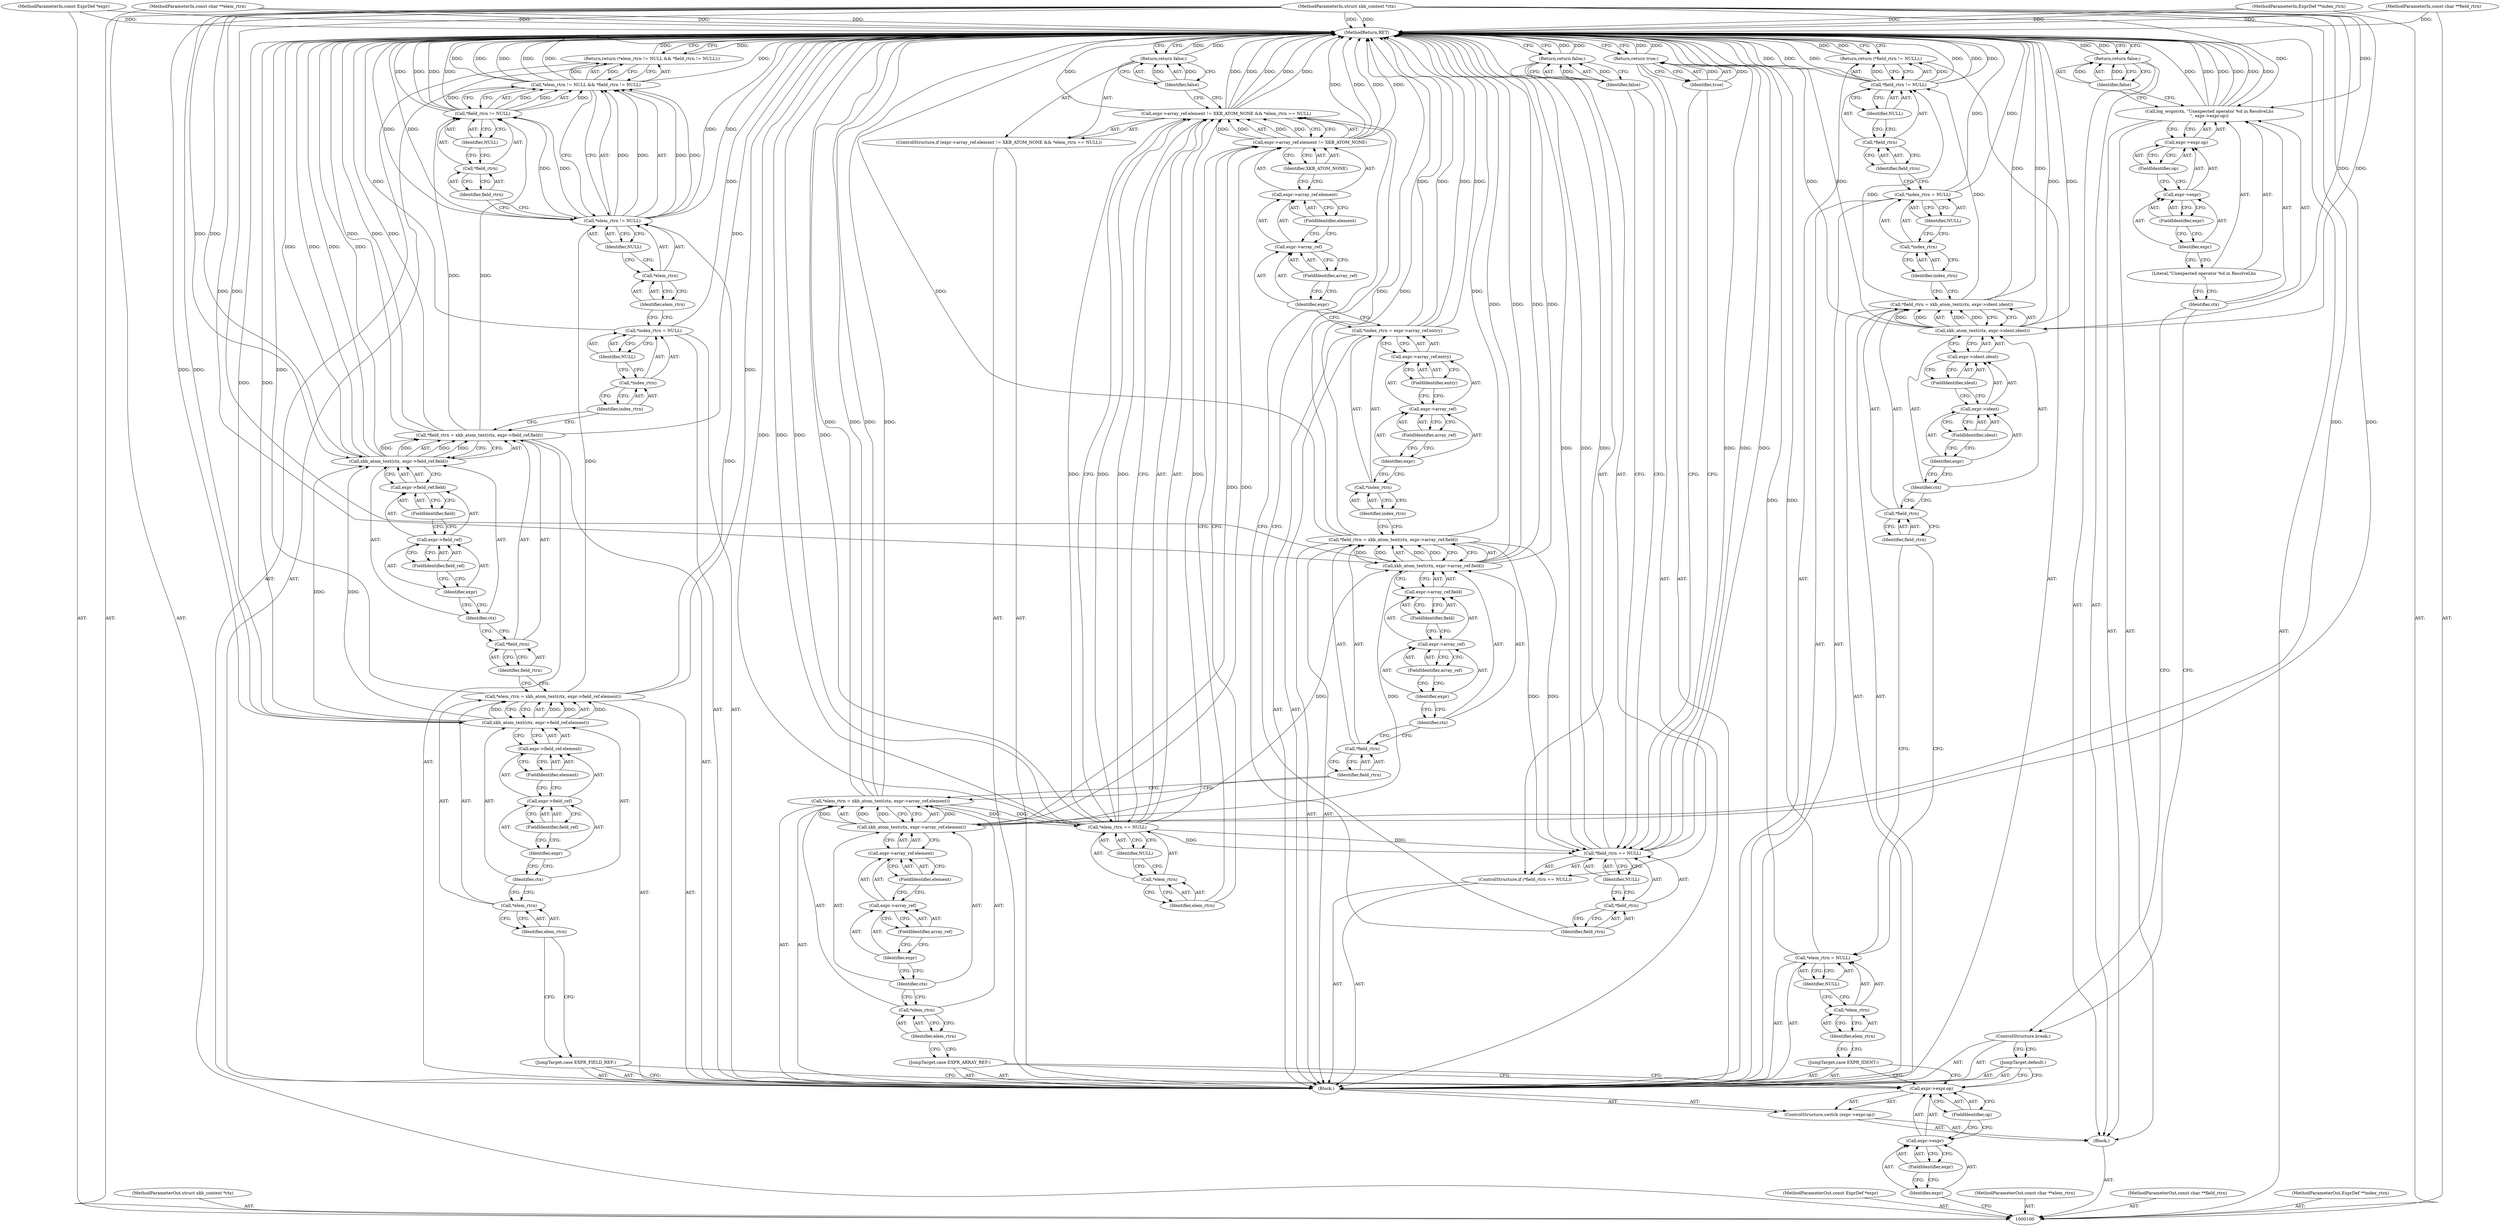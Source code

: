digraph "0_libxkbcommon_bb4909d2d8fa6b08155e449986a478101e2b2634" {
"1000238" [label="(MethodReturn,RET)"];
"1000101" [label="(MethodParameterIn,struct xkb_context *ctx)"];
"1000293" [label="(MethodParameterOut,struct xkb_context *ctx)"];
"1000102" [label="(MethodParameterIn,const ExprDef *expr)"];
"1000294" [label="(MethodParameterOut,const ExprDef *expr)"];
"1000134" [label="(Call,*field_rtrn != NULL)"];
"1000135" [label="(Call,*field_rtrn)"];
"1000136" [label="(Identifier,field_rtrn)"];
"1000137" [label="(Identifier,NULL)"];
"1000133" [label="(Return,return (*field_rtrn != NULL);)"];
"1000138" [label="(JumpTarget,case EXPR_FIELD_REF:)"];
"1000141" [label="(Identifier,elem_rtrn)"];
"1000142" [label="(Call,xkb_atom_text(ctx, expr->field_ref.element))"];
"1000143" [label="(Identifier,ctx)"];
"1000144" [label="(Call,expr->field_ref.element)"];
"1000145" [label="(Call,expr->field_ref)"];
"1000146" [label="(Identifier,expr)"];
"1000147" [label="(FieldIdentifier,field_ref)"];
"1000148" [label="(FieldIdentifier,element)"];
"1000139" [label="(Call,*elem_rtrn = xkb_atom_text(ctx, expr->field_ref.element))"];
"1000140" [label="(Call,*elem_rtrn)"];
"1000151" [label="(Identifier,field_rtrn)"];
"1000152" [label="(Call,xkb_atom_text(ctx, expr->field_ref.field))"];
"1000153" [label="(Identifier,ctx)"];
"1000154" [label="(Call,expr->field_ref.field)"];
"1000155" [label="(Call,expr->field_ref)"];
"1000156" [label="(Identifier,expr)"];
"1000157" [label="(FieldIdentifier,field_ref)"];
"1000158" [label="(FieldIdentifier,field)"];
"1000149" [label="(Call,*field_rtrn = xkb_atom_text(ctx, expr->field_ref.field))"];
"1000150" [label="(Call,*field_rtrn)"];
"1000161" [label="(Identifier,index_rtrn)"];
"1000162" [label="(Identifier,NULL)"];
"1000159" [label="(Call,*index_rtrn = NULL)"];
"1000160" [label="(Call,*index_rtrn)"];
"1000164" [label="(Call,*elem_rtrn != NULL && *field_rtrn != NULL)"];
"1000165" [label="(Call,*elem_rtrn != NULL)"];
"1000166" [label="(Call,*elem_rtrn)"];
"1000167" [label="(Identifier,elem_rtrn)"];
"1000168" [label="(Identifier,NULL)"];
"1000169" [label="(Call,*field_rtrn != NULL)"];
"1000170" [label="(Call,*field_rtrn)"];
"1000171" [label="(Identifier,field_rtrn)"];
"1000172" [label="(Identifier,NULL)"];
"1000163" [label="(Return,return (*elem_rtrn != NULL && *field_rtrn != NULL);)"];
"1000173" [label="(JumpTarget,case EXPR_ARRAY_REF:)"];
"1000176" [label="(Identifier,elem_rtrn)"];
"1000177" [label="(Call,xkb_atom_text(ctx, expr->array_ref.element))"];
"1000178" [label="(Identifier,ctx)"];
"1000179" [label="(Call,expr->array_ref.element)"];
"1000180" [label="(Call,expr->array_ref)"];
"1000181" [label="(Identifier,expr)"];
"1000182" [label="(FieldIdentifier,array_ref)"];
"1000183" [label="(FieldIdentifier,element)"];
"1000174" [label="(Call,*elem_rtrn = xkb_atom_text(ctx, expr->array_ref.element))"];
"1000175" [label="(Call,*elem_rtrn)"];
"1000186" [label="(Identifier,field_rtrn)"];
"1000187" [label="(Call,xkb_atom_text(ctx, expr->array_ref.field))"];
"1000188" [label="(Identifier,ctx)"];
"1000189" [label="(Call,expr->array_ref.field)"];
"1000190" [label="(Call,expr->array_ref)"];
"1000191" [label="(Identifier,expr)"];
"1000192" [label="(FieldIdentifier,array_ref)"];
"1000193" [label="(FieldIdentifier,field)"];
"1000184" [label="(Call,*field_rtrn = xkb_atom_text(ctx, expr->array_ref.field))"];
"1000185" [label="(Call,*field_rtrn)"];
"1000196" [label="(Identifier,index_rtrn)"];
"1000197" [label="(Call,expr->array_ref.entry)"];
"1000198" [label="(Call,expr->array_ref)"];
"1000199" [label="(Identifier,expr)"];
"1000200" [label="(FieldIdentifier,array_ref)"];
"1000201" [label="(FieldIdentifier,entry)"];
"1000194" [label="(Call,*index_rtrn = expr->array_ref.entry)"];
"1000195" [label="(Call,*index_rtrn)"];
"1000103" [label="(MethodParameterIn,const char **elem_rtrn)"];
"1000295" [label="(MethodParameterOut,const char **elem_rtrn)"];
"1000104" [label="(MethodParameterIn,const char **field_rtrn)"];
"1000296" [label="(MethodParameterOut,const char **field_rtrn)"];
"1000202" [label="(ControlStructure,if (expr->array_ref.element != XKB_ATOM_NONE && *elem_rtrn == NULL))"];
"1000208" [label="(FieldIdentifier,array_ref)"];
"1000209" [label="(FieldIdentifier,element)"];
"1000210" [label="(Identifier,XKB_ATOM_NONE)"];
"1000211" [label="(Call,*elem_rtrn == NULL)"];
"1000212" [label="(Call,*elem_rtrn)"];
"1000203" [label="(Call,expr->array_ref.element != XKB_ATOM_NONE && *elem_rtrn == NULL)"];
"1000204" [label="(Call,expr->array_ref.element != XKB_ATOM_NONE)"];
"1000205" [label="(Call,expr->array_ref.element)"];
"1000206" [label="(Call,expr->array_ref)"];
"1000207" [label="(Identifier,expr)"];
"1000213" [label="(Identifier,elem_rtrn)"];
"1000214" [label="(Identifier,NULL)"];
"1000215" [label="(Return,return false;)"];
"1000216" [label="(Identifier,false)"];
"1000217" [label="(ControlStructure,if (*field_rtrn == NULL))"];
"1000221" [label="(Identifier,NULL)"];
"1000218" [label="(Call,*field_rtrn == NULL)"];
"1000219" [label="(Call,*field_rtrn)"];
"1000220" [label="(Identifier,field_rtrn)"];
"1000222" [label="(Return,return false;)"];
"1000223" [label="(Identifier,false)"];
"1000225" [label="(Identifier,true)"];
"1000224" [label="(Return,return true;)"];
"1000226" [label="(JumpTarget,default:)"];
"1000227" [label="(ControlStructure,break;)"];
"1000229" [label="(Identifier,ctx)"];
"1000230" [label="(Literal,\"Unexpected operator %d in ResolveLhs\n\")"];
"1000228" [label="(Call,log_wsgo(ctx, \"Unexpected operator %d in ResolveLhs\n\", expr->expr.op))"];
"1000231" [label="(Call,expr->expr.op)"];
"1000232" [label="(Call,expr->expr)"];
"1000233" [label="(Identifier,expr)"];
"1000234" [label="(FieldIdentifier,expr)"];
"1000235" [label="(FieldIdentifier,op)"];
"1000237" [label="(Identifier,false)"];
"1000236" [label="(Return,return false;)"];
"1000105" [label="(MethodParameterIn,ExprDef **index_rtrn)"];
"1000297" [label="(MethodParameterOut,ExprDef **index_rtrn)"];
"1000106" [label="(Block,)"];
"1000108" [label="(Call,expr->expr.op)"];
"1000109" [label="(Call,expr->expr)"];
"1000110" [label="(Identifier,expr)"];
"1000111" [label="(FieldIdentifier,expr)"];
"1000112" [label="(FieldIdentifier,op)"];
"1000113" [label="(Block,)"];
"1000107" [label="(ControlStructure,switch (expr->expr.op))"];
"1000114" [label="(JumpTarget,case EXPR_IDENT:)"];
"1000118" [label="(Identifier,NULL)"];
"1000115" [label="(Call,*elem_rtrn = NULL)"];
"1000116" [label="(Call,*elem_rtrn)"];
"1000117" [label="(Identifier,elem_rtrn)"];
"1000122" [label="(Call,xkb_atom_text(ctx, expr->ident.ident))"];
"1000123" [label="(Identifier,ctx)"];
"1000124" [label="(Call,expr->ident.ident)"];
"1000125" [label="(Call,expr->ident)"];
"1000126" [label="(Identifier,expr)"];
"1000127" [label="(FieldIdentifier,ident)"];
"1000128" [label="(FieldIdentifier,ident)"];
"1000119" [label="(Call,*field_rtrn = xkb_atom_text(ctx, expr->ident.ident))"];
"1000120" [label="(Call,*field_rtrn)"];
"1000121" [label="(Identifier,field_rtrn)"];
"1000132" [label="(Identifier,NULL)"];
"1000129" [label="(Call,*index_rtrn = NULL)"];
"1000130" [label="(Call,*index_rtrn)"];
"1000131" [label="(Identifier,index_rtrn)"];
"1000238" -> "1000100"  [label="AST: "];
"1000238" -> "1000133"  [label="CFG: "];
"1000238" -> "1000163"  [label="CFG: "];
"1000238" -> "1000215"  [label="CFG: "];
"1000238" -> "1000222"  [label="CFG: "];
"1000238" -> "1000224"  [label="CFG: "];
"1000238" -> "1000236"  [label="CFG: "];
"1000184" -> "1000238"  [label="DDG: "];
"1000184" -> "1000238"  [label="DDG: "];
"1000204" -> "1000238"  [label="DDG: "];
"1000204" -> "1000238"  [label="DDG: "];
"1000164" -> "1000238"  [label="DDG: "];
"1000164" -> "1000238"  [label="DDG: "];
"1000164" -> "1000238"  [label="DDG: "];
"1000104" -> "1000238"  [label="DDG: "];
"1000152" -> "1000238"  [label="DDG: "];
"1000152" -> "1000238"  [label="DDG: "];
"1000228" -> "1000238"  [label="DDG: "];
"1000228" -> "1000238"  [label="DDG: "];
"1000228" -> "1000238"  [label="DDG: "];
"1000102" -> "1000238"  [label="DDG: "];
"1000194" -> "1000238"  [label="DDG: "];
"1000194" -> "1000238"  [label="DDG: "];
"1000119" -> "1000238"  [label="DDG: "];
"1000115" -> "1000238"  [label="DDG: "];
"1000187" -> "1000238"  [label="DDG: "];
"1000187" -> "1000238"  [label="DDG: "];
"1000165" -> "1000238"  [label="DDG: "];
"1000165" -> "1000238"  [label="DDG: "];
"1000129" -> "1000238"  [label="DDG: "];
"1000169" -> "1000238"  [label="DDG: "];
"1000169" -> "1000238"  [label="DDG: "];
"1000139" -> "1000238"  [label="DDG: "];
"1000218" -> "1000238"  [label="DDG: "];
"1000218" -> "1000238"  [label="DDG: "];
"1000218" -> "1000238"  [label="DDG: "];
"1000105" -> "1000238"  [label="DDG: "];
"1000159" -> "1000238"  [label="DDG: "];
"1000211" -> "1000238"  [label="DDG: "];
"1000211" -> "1000238"  [label="DDG: "];
"1000122" -> "1000238"  [label="DDG: "];
"1000122" -> "1000238"  [label="DDG: "];
"1000149" -> "1000238"  [label="DDG: "];
"1000149" -> "1000238"  [label="DDG: "];
"1000103" -> "1000238"  [label="DDG: "];
"1000142" -> "1000238"  [label="DDG: "];
"1000134" -> "1000238"  [label="DDG: "];
"1000134" -> "1000238"  [label="DDG: "];
"1000134" -> "1000238"  [label="DDG: "];
"1000203" -> "1000238"  [label="DDG: "];
"1000203" -> "1000238"  [label="DDG: "];
"1000203" -> "1000238"  [label="DDG: "];
"1000101" -> "1000238"  [label="DDG: "];
"1000174" -> "1000238"  [label="DDG: "];
"1000174" -> "1000238"  [label="DDG: "];
"1000236" -> "1000238"  [label="DDG: "];
"1000133" -> "1000238"  [label="DDG: "];
"1000224" -> "1000238"  [label="DDG: "];
"1000163" -> "1000238"  [label="DDG: "];
"1000215" -> "1000238"  [label="DDG: "];
"1000222" -> "1000238"  [label="DDG: "];
"1000101" -> "1000100"  [label="AST: "];
"1000101" -> "1000238"  [label="DDG: "];
"1000101" -> "1000122"  [label="DDG: "];
"1000101" -> "1000142"  [label="DDG: "];
"1000101" -> "1000152"  [label="DDG: "];
"1000101" -> "1000177"  [label="DDG: "];
"1000101" -> "1000187"  [label="DDG: "];
"1000101" -> "1000228"  [label="DDG: "];
"1000293" -> "1000100"  [label="AST: "];
"1000102" -> "1000100"  [label="AST: "];
"1000102" -> "1000238"  [label="DDG: "];
"1000294" -> "1000100"  [label="AST: "];
"1000134" -> "1000133"  [label="AST: "];
"1000134" -> "1000137"  [label="CFG: "];
"1000135" -> "1000134"  [label="AST: "];
"1000137" -> "1000134"  [label="AST: "];
"1000133" -> "1000134"  [label="CFG: "];
"1000134" -> "1000238"  [label="DDG: "];
"1000134" -> "1000238"  [label="DDG: "];
"1000134" -> "1000238"  [label="DDG: "];
"1000134" -> "1000133"  [label="DDG: "];
"1000119" -> "1000134"  [label="DDG: "];
"1000135" -> "1000134"  [label="AST: "];
"1000135" -> "1000136"  [label="CFG: "];
"1000136" -> "1000135"  [label="AST: "];
"1000137" -> "1000135"  [label="CFG: "];
"1000136" -> "1000135"  [label="AST: "];
"1000136" -> "1000129"  [label="CFG: "];
"1000135" -> "1000136"  [label="CFG: "];
"1000137" -> "1000134"  [label="AST: "];
"1000137" -> "1000135"  [label="CFG: "];
"1000134" -> "1000137"  [label="CFG: "];
"1000133" -> "1000113"  [label="AST: "];
"1000133" -> "1000134"  [label="CFG: "];
"1000134" -> "1000133"  [label="AST: "];
"1000238" -> "1000133"  [label="CFG: "];
"1000133" -> "1000238"  [label="DDG: "];
"1000134" -> "1000133"  [label="DDG: "];
"1000138" -> "1000113"  [label="AST: "];
"1000138" -> "1000108"  [label="CFG: "];
"1000141" -> "1000138"  [label="CFG: "];
"1000141" -> "1000140"  [label="AST: "];
"1000141" -> "1000138"  [label="CFG: "];
"1000140" -> "1000141"  [label="CFG: "];
"1000142" -> "1000139"  [label="AST: "];
"1000142" -> "1000144"  [label="CFG: "];
"1000143" -> "1000142"  [label="AST: "];
"1000144" -> "1000142"  [label="AST: "];
"1000139" -> "1000142"  [label="CFG: "];
"1000142" -> "1000238"  [label="DDG: "];
"1000142" -> "1000139"  [label="DDG: "];
"1000142" -> "1000139"  [label="DDG: "];
"1000101" -> "1000142"  [label="DDG: "];
"1000142" -> "1000152"  [label="DDG: "];
"1000143" -> "1000142"  [label="AST: "];
"1000143" -> "1000140"  [label="CFG: "];
"1000146" -> "1000143"  [label="CFG: "];
"1000144" -> "1000142"  [label="AST: "];
"1000144" -> "1000148"  [label="CFG: "];
"1000145" -> "1000144"  [label="AST: "];
"1000148" -> "1000144"  [label="AST: "];
"1000142" -> "1000144"  [label="CFG: "];
"1000145" -> "1000144"  [label="AST: "];
"1000145" -> "1000147"  [label="CFG: "];
"1000146" -> "1000145"  [label="AST: "];
"1000147" -> "1000145"  [label="AST: "];
"1000148" -> "1000145"  [label="CFG: "];
"1000146" -> "1000145"  [label="AST: "];
"1000146" -> "1000143"  [label="CFG: "];
"1000147" -> "1000146"  [label="CFG: "];
"1000147" -> "1000145"  [label="AST: "];
"1000147" -> "1000146"  [label="CFG: "];
"1000145" -> "1000147"  [label="CFG: "];
"1000148" -> "1000144"  [label="AST: "];
"1000148" -> "1000145"  [label="CFG: "];
"1000144" -> "1000148"  [label="CFG: "];
"1000139" -> "1000113"  [label="AST: "];
"1000139" -> "1000142"  [label="CFG: "];
"1000140" -> "1000139"  [label="AST: "];
"1000142" -> "1000139"  [label="AST: "];
"1000151" -> "1000139"  [label="CFG: "];
"1000139" -> "1000238"  [label="DDG: "];
"1000142" -> "1000139"  [label="DDG: "];
"1000142" -> "1000139"  [label="DDG: "];
"1000139" -> "1000165"  [label="DDG: "];
"1000140" -> "1000139"  [label="AST: "];
"1000140" -> "1000141"  [label="CFG: "];
"1000141" -> "1000140"  [label="AST: "];
"1000143" -> "1000140"  [label="CFG: "];
"1000151" -> "1000150"  [label="AST: "];
"1000151" -> "1000139"  [label="CFG: "];
"1000150" -> "1000151"  [label="CFG: "];
"1000152" -> "1000149"  [label="AST: "];
"1000152" -> "1000154"  [label="CFG: "];
"1000153" -> "1000152"  [label="AST: "];
"1000154" -> "1000152"  [label="AST: "];
"1000149" -> "1000152"  [label="CFG: "];
"1000152" -> "1000238"  [label="DDG: "];
"1000152" -> "1000238"  [label="DDG: "];
"1000152" -> "1000149"  [label="DDG: "];
"1000152" -> "1000149"  [label="DDG: "];
"1000142" -> "1000152"  [label="DDG: "];
"1000101" -> "1000152"  [label="DDG: "];
"1000153" -> "1000152"  [label="AST: "];
"1000153" -> "1000150"  [label="CFG: "];
"1000156" -> "1000153"  [label="CFG: "];
"1000154" -> "1000152"  [label="AST: "];
"1000154" -> "1000158"  [label="CFG: "];
"1000155" -> "1000154"  [label="AST: "];
"1000158" -> "1000154"  [label="AST: "];
"1000152" -> "1000154"  [label="CFG: "];
"1000155" -> "1000154"  [label="AST: "];
"1000155" -> "1000157"  [label="CFG: "];
"1000156" -> "1000155"  [label="AST: "];
"1000157" -> "1000155"  [label="AST: "];
"1000158" -> "1000155"  [label="CFG: "];
"1000156" -> "1000155"  [label="AST: "];
"1000156" -> "1000153"  [label="CFG: "];
"1000157" -> "1000156"  [label="CFG: "];
"1000157" -> "1000155"  [label="AST: "];
"1000157" -> "1000156"  [label="CFG: "];
"1000155" -> "1000157"  [label="CFG: "];
"1000158" -> "1000154"  [label="AST: "];
"1000158" -> "1000155"  [label="CFG: "];
"1000154" -> "1000158"  [label="CFG: "];
"1000149" -> "1000113"  [label="AST: "];
"1000149" -> "1000152"  [label="CFG: "];
"1000150" -> "1000149"  [label="AST: "];
"1000152" -> "1000149"  [label="AST: "];
"1000161" -> "1000149"  [label="CFG: "];
"1000149" -> "1000238"  [label="DDG: "];
"1000149" -> "1000238"  [label="DDG: "];
"1000152" -> "1000149"  [label="DDG: "];
"1000152" -> "1000149"  [label="DDG: "];
"1000149" -> "1000169"  [label="DDG: "];
"1000150" -> "1000149"  [label="AST: "];
"1000150" -> "1000151"  [label="CFG: "];
"1000151" -> "1000150"  [label="AST: "];
"1000153" -> "1000150"  [label="CFG: "];
"1000161" -> "1000160"  [label="AST: "];
"1000161" -> "1000149"  [label="CFG: "];
"1000160" -> "1000161"  [label="CFG: "];
"1000162" -> "1000159"  [label="AST: "];
"1000162" -> "1000160"  [label="CFG: "];
"1000159" -> "1000162"  [label="CFG: "];
"1000159" -> "1000113"  [label="AST: "];
"1000159" -> "1000162"  [label="CFG: "];
"1000160" -> "1000159"  [label="AST: "];
"1000162" -> "1000159"  [label="AST: "];
"1000167" -> "1000159"  [label="CFG: "];
"1000159" -> "1000238"  [label="DDG: "];
"1000160" -> "1000159"  [label="AST: "];
"1000160" -> "1000161"  [label="CFG: "];
"1000161" -> "1000160"  [label="AST: "];
"1000162" -> "1000160"  [label="CFG: "];
"1000164" -> "1000163"  [label="AST: "];
"1000164" -> "1000165"  [label="CFG: "];
"1000164" -> "1000169"  [label="CFG: "];
"1000165" -> "1000164"  [label="AST: "];
"1000169" -> "1000164"  [label="AST: "];
"1000163" -> "1000164"  [label="CFG: "];
"1000164" -> "1000238"  [label="DDG: "];
"1000164" -> "1000238"  [label="DDG: "];
"1000164" -> "1000238"  [label="DDG: "];
"1000164" -> "1000163"  [label="DDG: "];
"1000165" -> "1000164"  [label="DDG: "];
"1000165" -> "1000164"  [label="DDG: "];
"1000169" -> "1000164"  [label="DDG: "];
"1000169" -> "1000164"  [label="DDG: "];
"1000165" -> "1000164"  [label="AST: "];
"1000165" -> "1000168"  [label="CFG: "];
"1000166" -> "1000165"  [label="AST: "];
"1000168" -> "1000165"  [label="AST: "];
"1000171" -> "1000165"  [label="CFG: "];
"1000164" -> "1000165"  [label="CFG: "];
"1000165" -> "1000238"  [label="DDG: "];
"1000165" -> "1000238"  [label="DDG: "];
"1000165" -> "1000164"  [label="DDG: "];
"1000165" -> "1000164"  [label="DDG: "];
"1000139" -> "1000165"  [label="DDG: "];
"1000165" -> "1000169"  [label="DDG: "];
"1000166" -> "1000165"  [label="AST: "];
"1000166" -> "1000167"  [label="CFG: "];
"1000167" -> "1000166"  [label="AST: "];
"1000168" -> "1000166"  [label="CFG: "];
"1000167" -> "1000166"  [label="AST: "];
"1000167" -> "1000159"  [label="CFG: "];
"1000166" -> "1000167"  [label="CFG: "];
"1000168" -> "1000165"  [label="AST: "];
"1000168" -> "1000166"  [label="CFG: "];
"1000165" -> "1000168"  [label="CFG: "];
"1000169" -> "1000164"  [label="AST: "];
"1000169" -> "1000172"  [label="CFG: "];
"1000170" -> "1000169"  [label="AST: "];
"1000172" -> "1000169"  [label="AST: "];
"1000164" -> "1000169"  [label="CFG: "];
"1000169" -> "1000238"  [label="DDG: "];
"1000169" -> "1000238"  [label="DDG: "];
"1000169" -> "1000164"  [label="DDG: "];
"1000169" -> "1000164"  [label="DDG: "];
"1000149" -> "1000169"  [label="DDG: "];
"1000165" -> "1000169"  [label="DDG: "];
"1000170" -> "1000169"  [label="AST: "];
"1000170" -> "1000171"  [label="CFG: "];
"1000171" -> "1000170"  [label="AST: "];
"1000172" -> "1000170"  [label="CFG: "];
"1000171" -> "1000170"  [label="AST: "];
"1000171" -> "1000165"  [label="CFG: "];
"1000170" -> "1000171"  [label="CFG: "];
"1000172" -> "1000169"  [label="AST: "];
"1000172" -> "1000170"  [label="CFG: "];
"1000169" -> "1000172"  [label="CFG: "];
"1000163" -> "1000113"  [label="AST: "];
"1000163" -> "1000164"  [label="CFG: "];
"1000164" -> "1000163"  [label="AST: "];
"1000238" -> "1000163"  [label="CFG: "];
"1000163" -> "1000238"  [label="DDG: "];
"1000164" -> "1000163"  [label="DDG: "];
"1000173" -> "1000113"  [label="AST: "];
"1000173" -> "1000108"  [label="CFG: "];
"1000176" -> "1000173"  [label="CFG: "];
"1000176" -> "1000175"  [label="AST: "];
"1000176" -> "1000173"  [label="CFG: "];
"1000175" -> "1000176"  [label="CFG: "];
"1000177" -> "1000174"  [label="AST: "];
"1000177" -> "1000179"  [label="CFG: "];
"1000178" -> "1000177"  [label="AST: "];
"1000179" -> "1000177"  [label="AST: "];
"1000174" -> "1000177"  [label="CFG: "];
"1000177" -> "1000174"  [label="DDG: "];
"1000177" -> "1000174"  [label="DDG: "];
"1000101" -> "1000177"  [label="DDG: "];
"1000177" -> "1000187"  [label="DDG: "];
"1000177" -> "1000204"  [label="DDG: "];
"1000178" -> "1000177"  [label="AST: "];
"1000178" -> "1000175"  [label="CFG: "];
"1000181" -> "1000178"  [label="CFG: "];
"1000179" -> "1000177"  [label="AST: "];
"1000179" -> "1000183"  [label="CFG: "];
"1000180" -> "1000179"  [label="AST: "];
"1000183" -> "1000179"  [label="AST: "];
"1000177" -> "1000179"  [label="CFG: "];
"1000180" -> "1000179"  [label="AST: "];
"1000180" -> "1000182"  [label="CFG: "];
"1000181" -> "1000180"  [label="AST: "];
"1000182" -> "1000180"  [label="AST: "];
"1000183" -> "1000180"  [label="CFG: "];
"1000181" -> "1000180"  [label="AST: "];
"1000181" -> "1000178"  [label="CFG: "];
"1000182" -> "1000181"  [label="CFG: "];
"1000182" -> "1000180"  [label="AST: "];
"1000182" -> "1000181"  [label="CFG: "];
"1000180" -> "1000182"  [label="CFG: "];
"1000183" -> "1000179"  [label="AST: "];
"1000183" -> "1000180"  [label="CFG: "];
"1000179" -> "1000183"  [label="CFG: "];
"1000174" -> "1000113"  [label="AST: "];
"1000174" -> "1000177"  [label="CFG: "];
"1000175" -> "1000174"  [label="AST: "];
"1000177" -> "1000174"  [label="AST: "];
"1000186" -> "1000174"  [label="CFG: "];
"1000174" -> "1000238"  [label="DDG: "];
"1000174" -> "1000238"  [label="DDG: "];
"1000177" -> "1000174"  [label="DDG: "];
"1000177" -> "1000174"  [label="DDG: "];
"1000174" -> "1000211"  [label="DDG: "];
"1000175" -> "1000174"  [label="AST: "];
"1000175" -> "1000176"  [label="CFG: "];
"1000176" -> "1000175"  [label="AST: "];
"1000178" -> "1000175"  [label="CFG: "];
"1000186" -> "1000185"  [label="AST: "];
"1000186" -> "1000174"  [label="CFG: "];
"1000185" -> "1000186"  [label="CFG: "];
"1000187" -> "1000184"  [label="AST: "];
"1000187" -> "1000189"  [label="CFG: "];
"1000188" -> "1000187"  [label="AST: "];
"1000189" -> "1000187"  [label="AST: "];
"1000184" -> "1000187"  [label="CFG: "];
"1000187" -> "1000238"  [label="DDG: "];
"1000187" -> "1000238"  [label="DDG: "];
"1000187" -> "1000184"  [label="DDG: "];
"1000187" -> "1000184"  [label="DDG: "];
"1000177" -> "1000187"  [label="DDG: "];
"1000101" -> "1000187"  [label="DDG: "];
"1000188" -> "1000187"  [label="AST: "];
"1000188" -> "1000185"  [label="CFG: "];
"1000191" -> "1000188"  [label="CFG: "];
"1000189" -> "1000187"  [label="AST: "];
"1000189" -> "1000193"  [label="CFG: "];
"1000190" -> "1000189"  [label="AST: "];
"1000193" -> "1000189"  [label="AST: "];
"1000187" -> "1000189"  [label="CFG: "];
"1000190" -> "1000189"  [label="AST: "];
"1000190" -> "1000192"  [label="CFG: "];
"1000191" -> "1000190"  [label="AST: "];
"1000192" -> "1000190"  [label="AST: "];
"1000193" -> "1000190"  [label="CFG: "];
"1000191" -> "1000190"  [label="AST: "];
"1000191" -> "1000188"  [label="CFG: "];
"1000192" -> "1000191"  [label="CFG: "];
"1000192" -> "1000190"  [label="AST: "];
"1000192" -> "1000191"  [label="CFG: "];
"1000190" -> "1000192"  [label="CFG: "];
"1000193" -> "1000189"  [label="AST: "];
"1000193" -> "1000190"  [label="CFG: "];
"1000189" -> "1000193"  [label="CFG: "];
"1000184" -> "1000113"  [label="AST: "];
"1000184" -> "1000187"  [label="CFG: "];
"1000185" -> "1000184"  [label="AST: "];
"1000187" -> "1000184"  [label="AST: "];
"1000196" -> "1000184"  [label="CFG: "];
"1000184" -> "1000238"  [label="DDG: "];
"1000184" -> "1000238"  [label="DDG: "];
"1000187" -> "1000184"  [label="DDG: "];
"1000187" -> "1000184"  [label="DDG: "];
"1000184" -> "1000218"  [label="DDG: "];
"1000185" -> "1000184"  [label="AST: "];
"1000185" -> "1000186"  [label="CFG: "];
"1000186" -> "1000185"  [label="AST: "];
"1000188" -> "1000185"  [label="CFG: "];
"1000196" -> "1000195"  [label="AST: "];
"1000196" -> "1000184"  [label="CFG: "];
"1000195" -> "1000196"  [label="CFG: "];
"1000197" -> "1000194"  [label="AST: "];
"1000197" -> "1000201"  [label="CFG: "];
"1000198" -> "1000197"  [label="AST: "];
"1000201" -> "1000197"  [label="AST: "];
"1000194" -> "1000197"  [label="CFG: "];
"1000198" -> "1000197"  [label="AST: "];
"1000198" -> "1000200"  [label="CFG: "];
"1000199" -> "1000198"  [label="AST: "];
"1000200" -> "1000198"  [label="AST: "];
"1000201" -> "1000198"  [label="CFG: "];
"1000199" -> "1000198"  [label="AST: "];
"1000199" -> "1000195"  [label="CFG: "];
"1000200" -> "1000199"  [label="CFG: "];
"1000200" -> "1000198"  [label="AST: "];
"1000200" -> "1000199"  [label="CFG: "];
"1000198" -> "1000200"  [label="CFG: "];
"1000201" -> "1000197"  [label="AST: "];
"1000201" -> "1000198"  [label="CFG: "];
"1000197" -> "1000201"  [label="CFG: "];
"1000194" -> "1000113"  [label="AST: "];
"1000194" -> "1000197"  [label="CFG: "];
"1000195" -> "1000194"  [label="AST: "];
"1000197" -> "1000194"  [label="AST: "];
"1000207" -> "1000194"  [label="CFG: "];
"1000194" -> "1000238"  [label="DDG: "];
"1000194" -> "1000238"  [label="DDG: "];
"1000195" -> "1000194"  [label="AST: "];
"1000195" -> "1000196"  [label="CFG: "];
"1000196" -> "1000195"  [label="AST: "];
"1000199" -> "1000195"  [label="CFG: "];
"1000103" -> "1000100"  [label="AST: "];
"1000103" -> "1000238"  [label="DDG: "];
"1000295" -> "1000100"  [label="AST: "];
"1000104" -> "1000100"  [label="AST: "];
"1000104" -> "1000238"  [label="DDG: "];
"1000296" -> "1000100"  [label="AST: "];
"1000202" -> "1000113"  [label="AST: "];
"1000203" -> "1000202"  [label="AST: "];
"1000215" -> "1000202"  [label="AST: "];
"1000208" -> "1000206"  [label="AST: "];
"1000208" -> "1000207"  [label="CFG: "];
"1000206" -> "1000208"  [label="CFG: "];
"1000209" -> "1000205"  [label="AST: "];
"1000209" -> "1000206"  [label="CFG: "];
"1000205" -> "1000209"  [label="CFG: "];
"1000210" -> "1000204"  [label="AST: "];
"1000210" -> "1000205"  [label="CFG: "];
"1000204" -> "1000210"  [label="CFG: "];
"1000211" -> "1000203"  [label="AST: "];
"1000211" -> "1000214"  [label="CFG: "];
"1000212" -> "1000211"  [label="AST: "];
"1000214" -> "1000211"  [label="AST: "];
"1000203" -> "1000211"  [label="CFG: "];
"1000211" -> "1000238"  [label="DDG: "];
"1000211" -> "1000238"  [label="DDG: "];
"1000211" -> "1000203"  [label="DDG: "];
"1000211" -> "1000203"  [label="DDG: "];
"1000174" -> "1000211"  [label="DDG: "];
"1000211" -> "1000218"  [label="DDG: "];
"1000212" -> "1000211"  [label="AST: "];
"1000212" -> "1000213"  [label="CFG: "];
"1000213" -> "1000212"  [label="AST: "];
"1000214" -> "1000212"  [label="CFG: "];
"1000203" -> "1000202"  [label="AST: "];
"1000203" -> "1000204"  [label="CFG: "];
"1000203" -> "1000211"  [label="CFG: "];
"1000204" -> "1000203"  [label="AST: "];
"1000211" -> "1000203"  [label="AST: "];
"1000216" -> "1000203"  [label="CFG: "];
"1000220" -> "1000203"  [label="CFG: "];
"1000203" -> "1000238"  [label="DDG: "];
"1000203" -> "1000238"  [label="DDG: "];
"1000203" -> "1000238"  [label="DDG: "];
"1000204" -> "1000203"  [label="DDG: "];
"1000204" -> "1000203"  [label="DDG: "];
"1000211" -> "1000203"  [label="DDG: "];
"1000211" -> "1000203"  [label="DDG: "];
"1000204" -> "1000203"  [label="AST: "];
"1000204" -> "1000210"  [label="CFG: "];
"1000205" -> "1000204"  [label="AST: "];
"1000210" -> "1000204"  [label="AST: "];
"1000213" -> "1000204"  [label="CFG: "];
"1000203" -> "1000204"  [label="CFG: "];
"1000204" -> "1000238"  [label="DDG: "];
"1000204" -> "1000238"  [label="DDG: "];
"1000204" -> "1000203"  [label="DDG: "];
"1000204" -> "1000203"  [label="DDG: "];
"1000177" -> "1000204"  [label="DDG: "];
"1000205" -> "1000204"  [label="AST: "];
"1000205" -> "1000209"  [label="CFG: "];
"1000206" -> "1000205"  [label="AST: "];
"1000209" -> "1000205"  [label="AST: "];
"1000210" -> "1000205"  [label="CFG: "];
"1000206" -> "1000205"  [label="AST: "];
"1000206" -> "1000208"  [label="CFG: "];
"1000207" -> "1000206"  [label="AST: "];
"1000208" -> "1000206"  [label="AST: "];
"1000209" -> "1000206"  [label="CFG: "];
"1000207" -> "1000206"  [label="AST: "];
"1000207" -> "1000194"  [label="CFG: "];
"1000208" -> "1000207"  [label="CFG: "];
"1000213" -> "1000212"  [label="AST: "];
"1000213" -> "1000204"  [label="CFG: "];
"1000212" -> "1000213"  [label="CFG: "];
"1000214" -> "1000211"  [label="AST: "];
"1000214" -> "1000212"  [label="CFG: "];
"1000211" -> "1000214"  [label="CFG: "];
"1000215" -> "1000202"  [label="AST: "];
"1000215" -> "1000216"  [label="CFG: "];
"1000216" -> "1000215"  [label="AST: "];
"1000238" -> "1000215"  [label="CFG: "];
"1000215" -> "1000238"  [label="DDG: "];
"1000216" -> "1000215"  [label="DDG: "];
"1000216" -> "1000215"  [label="AST: "];
"1000216" -> "1000203"  [label="CFG: "];
"1000215" -> "1000216"  [label="CFG: "];
"1000216" -> "1000215"  [label="DDG: "];
"1000217" -> "1000113"  [label="AST: "];
"1000218" -> "1000217"  [label="AST: "];
"1000222" -> "1000217"  [label="AST: "];
"1000221" -> "1000218"  [label="AST: "];
"1000221" -> "1000219"  [label="CFG: "];
"1000218" -> "1000221"  [label="CFG: "];
"1000218" -> "1000217"  [label="AST: "];
"1000218" -> "1000221"  [label="CFG: "];
"1000219" -> "1000218"  [label="AST: "];
"1000221" -> "1000218"  [label="AST: "];
"1000223" -> "1000218"  [label="CFG: "];
"1000225" -> "1000218"  [label="CFG: "];
"1000218" -> "1000238"  [label="DDG: "];
"1000218" -> "1000238"  [label="DDG: "];
"1000218" -> "1000238"  [label="DDG: "];
"1000184" -> "1000218"  [label="DDG: "];
"1000211" -> "1000218"  [label="DDG: "];
"1000219" -> "1000218"  [label="AST: "];
"1000219" -> "1000220"  [label="CFG: "];
"1000220" -> "1000219"  [label="AST: "];
"1000221" -> "1000219"  [label="CFG: "];
"1000220" -> "1000219"  [label="AST: "];
"1000220" -> "1000203"  [label="CFG: "];
"1000219" -> "1000220"  [label="CFG: "];
"1000222" -> "1000217"  [label="AST: "];
"1000222" -> "1000223"  [label="CFG: "];
"1000223" -> "1000222"  [label="AST: "];
"1000238" -> "1000222"  [label="CFG: "];
"1000222" -> "1000238"  [label="DDG: "];
"1000223" -> "1000222"  [label="DDG: "];
"1000223" -> "1000222"  [label="AST: "];
"1000223" -> "1000218"  [label="CFG: "];
"1000222" -> "1000223"  [label="CFG: "];
"1000223" -> "1000222"  [label="DDG: "];
"1000225" -> "1000224"  [label="AST: "];
"1000225" -> "1000218"  [label="CFG: "];
"1000224" -> "1000225"  [label="CFG: "];
"1000225" -> "1000224"  [label="DDG: "];
"1000224" -> "1000113"  [label="AST: "];
"1000224" -> "1000225"  [label="CFG: "];
"1000225" -> "1000224"  [label="AST: "];
"1000238" -> "1000224"  [label="CFG: "];
"1000224" -> "1000238"  [label="DDG: "];
"1000225" -> "1000224"  [label="DDG: "];
"1000226" -> "1000113"  [label="AST: "];
"1000226" -> "1000108"  [label="CFG: "];
"1000227" -> "1000226"  [label="CFG: "];
"1000227" -> "1000113"  [label="AST: "];
"1000227" -> "1000226"  [label="CFG: "];
"1000229" -> "1000227"  [label="CFG: "];
"1000229" -> "1000228"  [label="AST: "];
"1000229" -> "1000227"  [label="CFG: "];
"1000230" -> "1000229"  [label="CFG: "];
"1000230" -> "1000228"  [label="AST: "];
"1000230" -> "1000229"  [label="CFG: "];
"1000233" -> "1000230"  [label="CFG: "];
"1000228" -> "1000106"  [label="AST: "];
"1000228" -> "1000231"  [label="CFG: "];
"1000229" -> "1000228"  [label="AST: "];
"1000230" -> "1000228"  [label="AST: "];
"1000231" -> "1000228"  [label="AST: "];
"1000237" -> "1000228"  [label="CFG: "];
"1000228" -> "1000238"  [label="DDG: "];
"1000228" -> "1000238"  [label="DDG: "];
"1000228" -> "1000238"  [label="DDG: "];
"1000101" -> "1000228"  [label="DDG: "];
"1000231" -> "1000228"  [label="AST: "];
"1000231" -> "1000235"  [label="CFG: "];
"1000232" -> "1000231"  [label="AST: "];
"1000235" -> "1000231"  [label="AST: "];
"1000228" -> "1000231"  [label="CFG: "];
"1000232" -> "1000231"  [label="AST: "];
"1000232" -> "1000234"  [label="CFG: "];
"1000233" -> "1000232"  [label="AST: "];
"1000234" -> "1000232"  [label="AST: "];
"1000235" -> "1000232"  [label="CFG: "];
"1000233" -> "1000232"  [label="AST: "];
"1000233" -> "1000230"  [label="CFG: "];
"1000234" -> "1000233"  [label="CFG: "];
"1000234" -> "1000232"  [label="AST: "];
"1000234" -> "1000233"  [label="CFG: "];
"1000232" -> "1000234"  [label="CFG: "];
"1000235" -> "1000231"  [label="AST: "];
"1000235" -> "1000232"  [label="CFG: "];
"1000231" -> "1000235"  [label="CFG: "];
"1000237" -> "1000236"  [label="AST: "];
"1000237" -> "1000228"  [label="CFG: "];
"1000236" -> "1000237"  [label="CFG: "];
"1000237" -> "1000236"  [label="DDG: "];
"1000236" -> "1000106"  [label="AST: "];
"1000236" -> "1000237"  [label="CFG: "];
"1000237" -> "1000236"  [label="AST: "];
"1000238" -> "1000236"  [label="CFG: "];
"1000236" -> "1000238"  [label="DDG: "];
"1000237" -> "1000236"  [label="DDG: "];
"1000105" -> "1000100"  [label="AST: "];
"1000105" -> "1000238"  [label="DDG: "];
"1000297" -> "1000100"  [label="AST: "];
"1000106" -> "1000100"  [label="AST: "];
"1000107" -> "1000106"  [label="AST: "];
"1000228" -> "1000106"  [label="AST: "];
"1000236" -> "1000106"  [label="AST: "];
"1000108" -> "1000107"  [label="AST: "];
"1000108" -> "1000112"  [label="CFG: "];
"1000109" -> "1000108"  [label="AST: "];
"1000112" -> "1000108"  [label="AST: "];
"1000114" -> "1000108"  [label="CFG: "];
"1000138" -> "1000108"  [label="CFG: "];
"1000173" -> "1000108"  [label="CFG: "];
"1000226" -> "1000108"  [label="CFG: "];
"1000109" -> "1000108"  [label="AST: "];
"1000109" -> "1000111"  [label="CFG: "];
"1000110" -> "1000109"  [label="AST: "];
"1000111" -> "1000109"  [label="AST: "];
"1000112" -> "1000109"  [label="CFG: "];
"1000110" -> "1000109"  [label="AST: "];
"1000110" -> "1000100"  [label="CFG: "];
"1000111" -> "1000110"  [label="CFG: "];
"1000111" -> "1000109"  [label="AST: "];
"1000111" -> "1000110"  [label="CFG: "];
"1000109" -> "1000111"  [label="CFG: "];
"1000112" -> "1000108"  [label="AST: "];
"1000112" -> "1000109"  [label="CFG: "];
"1000108" -> "1000112"  [label="CFG: "];
"1000113" -> "1000107"  [label="AST: "];
"1000114" -> "1000113"  [label="AST: "];
"1000115" -> "1000113"  [label="AST: "];
"1000119" -> "1000113"  [label="AST: "];
"1000129" -> "1000113"  [label="AST: "];
"1000133" -> "1000113"  [label="AST: "];
"1000138" -> "1000113"  [label="AST: "];
"1000139" -> "1000113"  [label="AST: "];
"1000149" -> "1000113"  [label="AST: "];
"1000159" -> "1000113"  [label="AST: "];
"1000163" -> "1000113"  [label="AST: "];
"1000173" -> "1000113"  [label="AST: "];
"1000174" -> "1000113"  [label="AST: "];
"1000184" -> "1000113"  [label="AST: "];
"1000194" -> "1000113"  [label="AST: "];
"1000202" -> "1000113"  [label="AST: "];
"1000217" -> "1000113"  [label="AST: "];
"1000224" -> "1000113"  [label="AST: "];
"1000226" -> "1000113"  [label="AST: "];
"1000227" -> "1000113"  [label="AST: "];
"1000107" -> "1000106"  [label="AST: "];
"1000108" -> "1000107"  [label="AST: "];
"1000113" -> "1000107"  [label="AST: "];
"1000114" -> "1000113"  [label="AST: "];
"1000114" -> "1000108"  [label="CFG: "];
"1000117" -> "1000114"  [label="CFG: "];
"1000118" -> "1000115"  [label="AST: "];
"1000118" -> "1000116"  [label="CFG: "];
"1000115" -> "1000118"  [label="CFG: "];
"1000115" -> "1000113"  [label="AST: "];
"1000115" -> "1000118"  [label="CFG: "];
"1000116" -> "1000115"  [label="AST: "];
"1000118" -> "1000115"  [label="AST: "];
"1000121" -> "1000115"  [label="CFG: "];
"1000115" -> "1000238"  [label="DDG: "];
"1000116" -> "1000115"  [label="AST: "];
"1000116" -> "1000117"  [label="CFG: "];
"1000117" -> "1000116"  [label="AST: "];
"1000118" -> "1000116"  [label="CFG: "];
"1000117" -> "1000116"  [label="AST: "];
"1000117" -> "1000114"  [label="CFG: "];
"1000116" -> "1000117"  [label="CFG: "];
"1000122" -> "1000119"  [label="AST: "];
"1000122" -> "1000124"  [label="CFG: "];
"1000123" -> "1000122"  [label="AST: "];
"1000124" -> "1000122"  [label="AST: "];
"1000119" -> "1000122"  [label="CFG: "];
"1000122" -> "1000238"  [label="DDG: "];
"1000122" -> "1000238"  [label="DDG: "];
"1000122" -> "1000119"  [label="DDG: "];
"1000122" -> "1000119"  [label="DDG: "];
"1000101" -> "1000122"  [label="DDG: "];
"1000123" -> "1000122"  [label="AST: "];
"1000123" -> "1000120"  [label="CFG: "];
"1000126" -> "1000123"  [label="CFG: "];
"1000124" -> "1000122"  [label="AST: "];
"1000124" -> "1000128"  [label="CFG: "];
"1000125" -> "1000124"  [label="AST: "];
"1000128" -> "1000124"  [label="AST: "];
"1000122" -> "1000124"  [label="CFG: "];
"1000125" -> "1000124"  [label="AST: "];
"1000125" -> "1000127"  [label="CFG: "];
"1000126" -> "1000125"  [label="AST: "];
"1000127" -> "1000125"  [label="AST: "];
"1000128" -> "1000125"  [label="CFG: "];
"1000126" -> "1000125"  [label="AST: "];
"1000126" -> "1000123"  [label="CFG: "];
"1000127" -> "1000126"  [label="CFG: "];
"1000127" -> "1000125"  [label="AST: "];
"1000127" -> "1000126"  [label="CFG: "];
"1000125" -> "1000127"  [label="CFG: "];
"1000128" -> "1000124"  [label="AST: "];
"1000128" -> "1000125"  [label="CFG: "];
"1000124" -> "1000128"  [label="CFG: "];
"1000119" -> "1000113"  [label="AST: "];
"1000119" -> "1000122"  [label="CFG: "];
"1000120" -> "1000119"  [label="AST: "];
"1000122" -> "1000119"  [label="AST: "];
"1000131" -> "1000119"  [label="CFG: "];
"1000119" -> "1000238"  [label="DDG: "];
"1000122" -> "1000119"  [label="DDG: "];
"1000122" -> "1000119"  [label="DDG: "];
"1000119" -> "1000134"  [label="DDG: "];
"1000120" -> "1000119"  [label="AST: "];
"1000120" -> "1000121"  [label="CFG: "];
"1000121" -> "1000120"  [label="AST: "];
"1000123" -> "1000120"  [label="CFG: "];
"1000121" -> "1000120"  [label="AST: "];
"1000121" -> "1000115"  [label="CFG: "];
"1000120" -> "1000121"  [label="CFG: "];
"1000132" -> "1000129"  [label="AST: "];
"1000132" -> "1000130"  [label="CFG: "];
"1000129" -> "1000132"  [label="CFG: "];
"1000129" -> "1000113"  [label="AST: "];
"1000129" -> "1000132"  [label="CFG: "];
"1000130" -> "1000129"  [label="AST: "];
"1000132" -> "1000129"  [label="AST: "];
"1000136" -> "1000129"  [label="CFG: "];
"1000129" -> "1000238"  [label="DDG: "];
"1000130" -> "1000129"  [label="AST: "];
"1000130" -> "1000131"  [label="CFG: "];
"1000131" -> "1000130"  [label="AST: "];
"1000132" -> "1000130"  [label="CFG: "];
"1000131" -> "1000130"  [label="AST: "];
"1000131" -> "1000119"  [label="CFG: "];
"1000130" -> "1000131"  [label="CFG: "];
}
